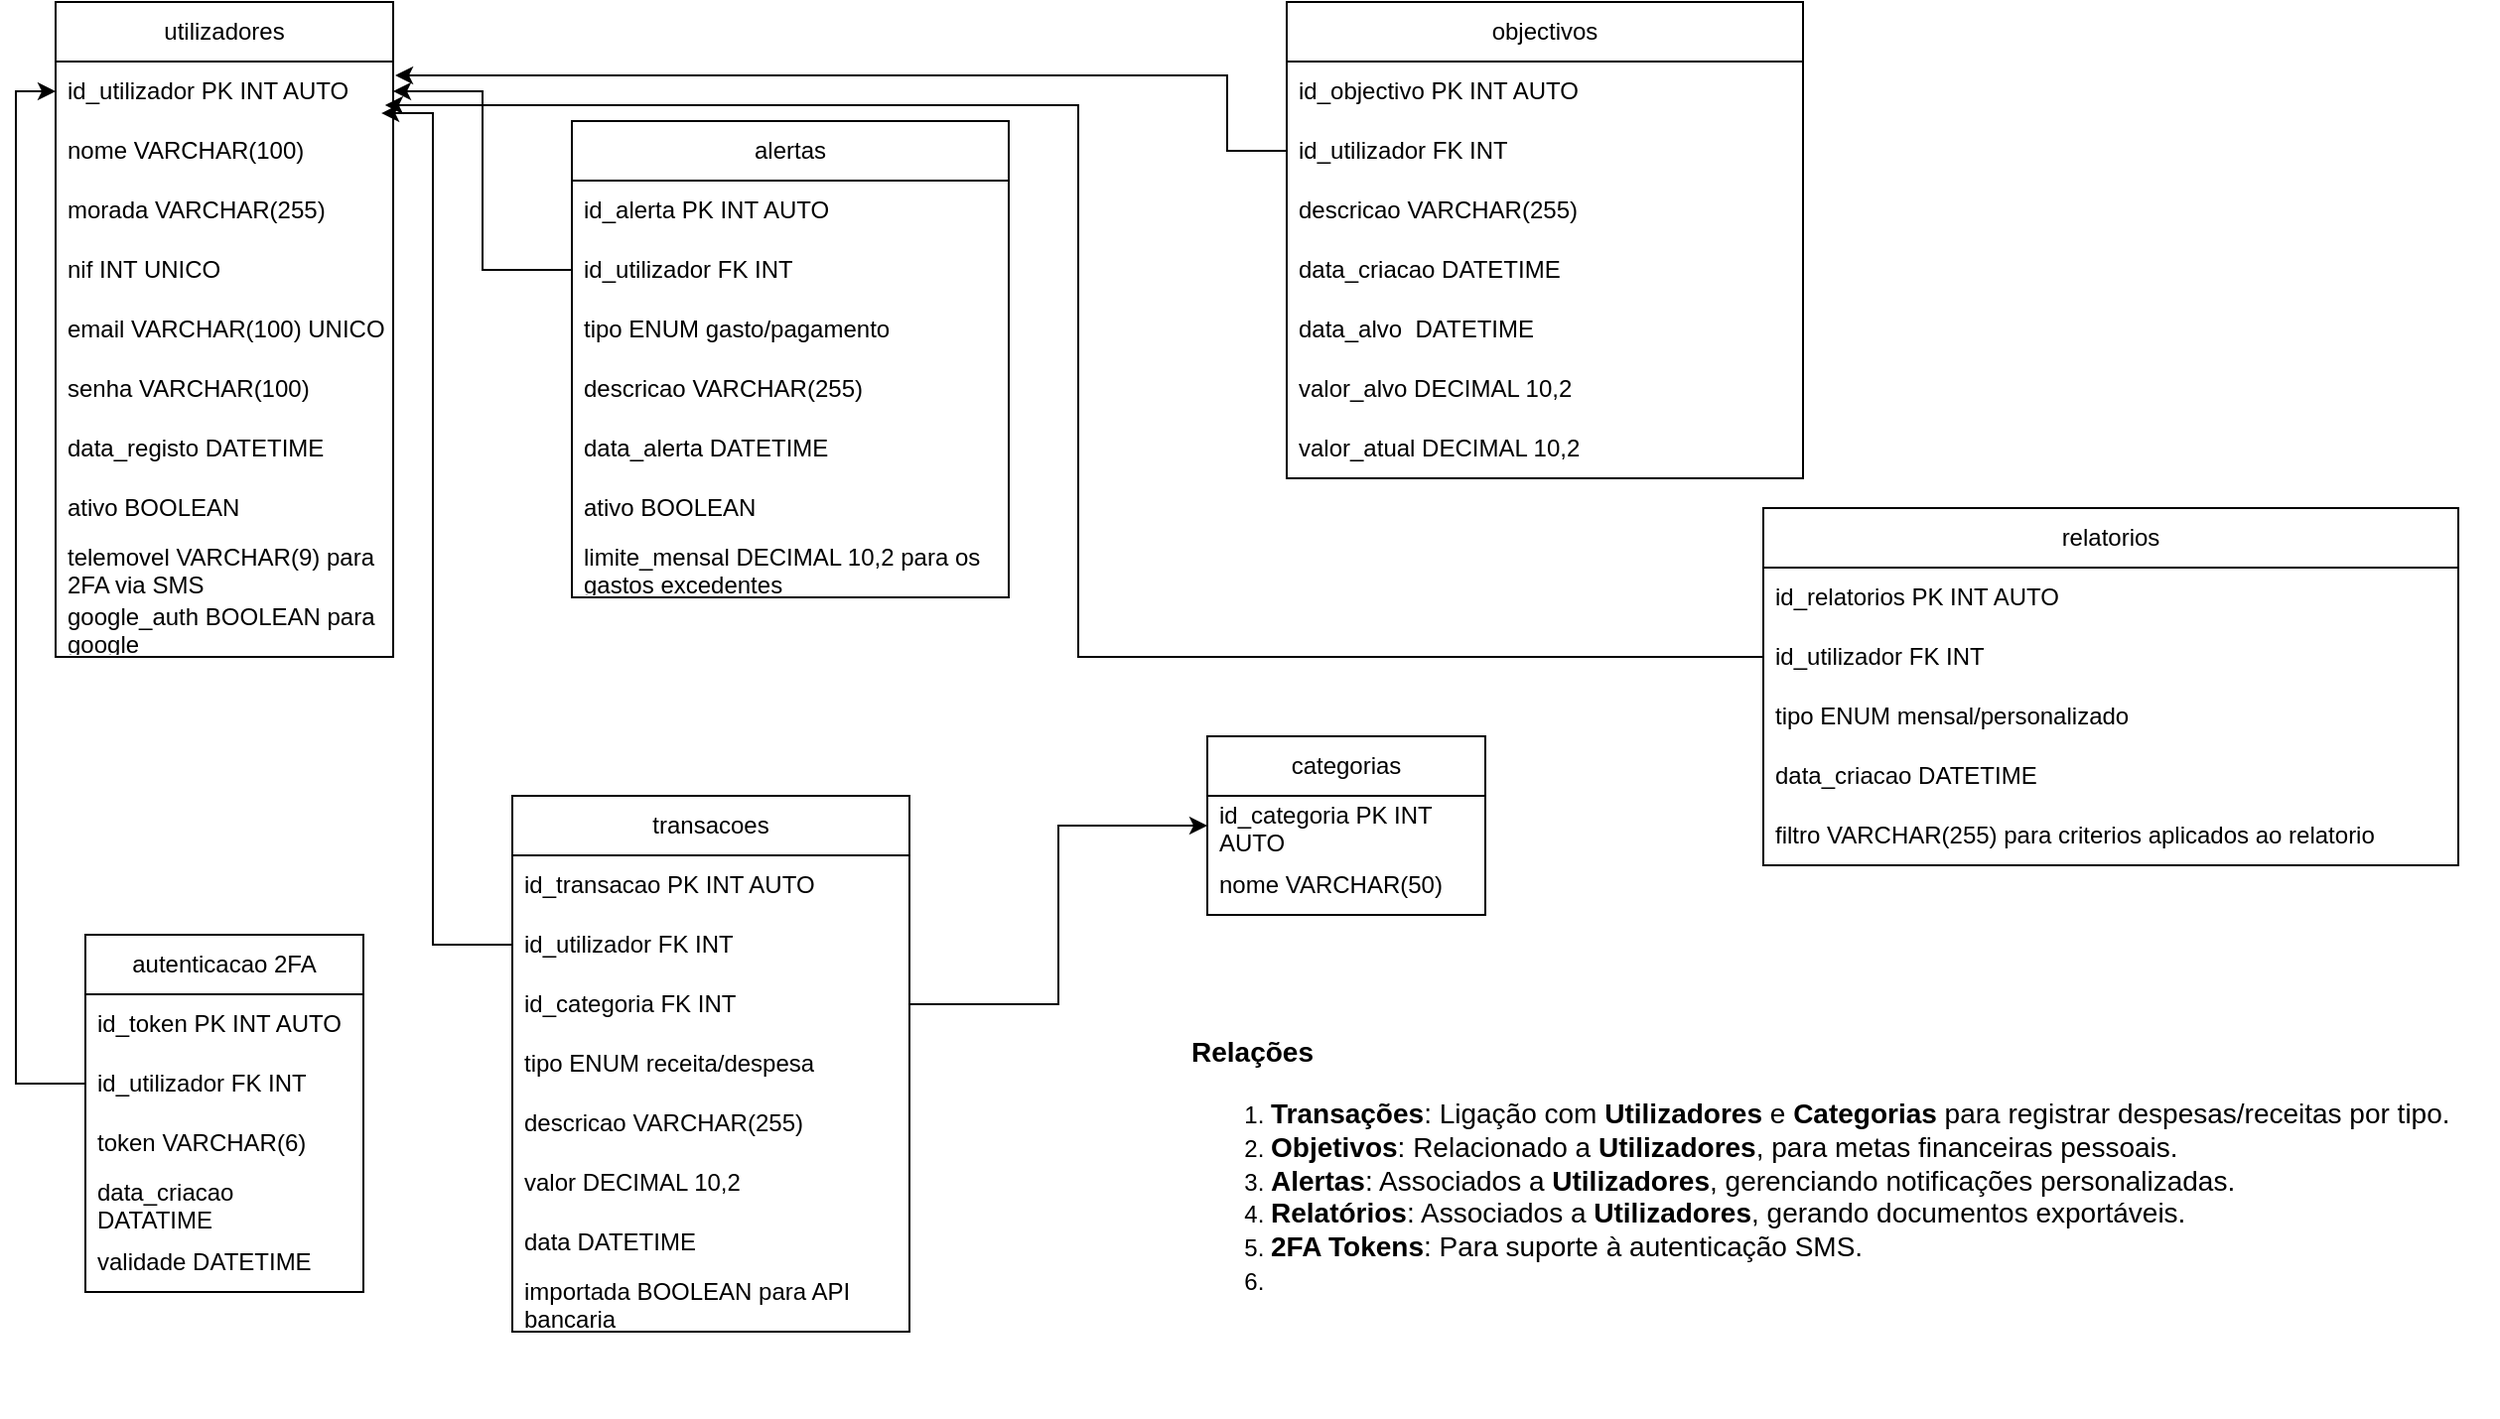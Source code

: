 <mxfile version="24.9.1">
  <diagram name="Page-1" id="Kznwh2YY69J6LxT9FnAD">
    <mxGraphModel dx="2284" dy="754" grid="1" gridSize="10" guides="1" tooltips="1" connect="1" arrows="1" fold="1" page="1" pageScale="1" pageWidth="850" pageHeight="1100" math="0" shadow="0">
      <root>
        <mxCell id="0" />
        <mxCell id="1" parent="0" />
        <mxCell id="x9wWfGpzq1H5aK1w9_-P-1" value="utilizadores" style="swimlane;fontStyle=0;childLayout=stackLayout;horizontal=1;startSize=30;horizontalStack=0;resizeParent=1;resizeParentMax=0;resizeLast=0;collapsible=1;marginBottom=0;whiteSpace=wrap;html=1;" vertex="1" parent="1">
          <mxGeometry x="20" y="20" width="170" height="330" as="geometry" />
        </mxCell>
        <mxCell id="x9wWfGpzq1H5aK1w9_-P-2" value="id_utilizador PK INT AUTO" style="text;strokeColor=none;fillColor=none;align=left;verticalAlign=middle;spacingLeft=4;spacingRight=4;overflow=hidden;points=[[0,0.5],[1,0.5]];portConstraint=eastwest;rotatable=0;whiteSpace=wrap;html=1;" vertex="1" parent="x9wWfGpzq1H5aK1w9_-P-1">
          <mxGeometry y="30" width="170" height="30" as="geometry" />
        </mxCell>
        <mxCell id="x9wWfGpzq1H5aK1w9_-P-3" value="nome VARCHAR(100)" style="text;strokeColor=none;fillColor=none;align=left;verticalAlign=middle;spacingLeft=4;spacingRight=4;overflow=hidden;points=[[0,0.5],[1,0.5]];portConstraint=eastwest;rotatable=0;whiteSpace=wrap;html=1;" vertex="1" parent="x9wWfGpzq1H5aK1w9_-P-1">
          <mxGeometry y="60" width="170" height="30" as="geometry" />
        </mxCell>
        <mxCell id="x9wWfGpzq1H5aK1w9_-P-4" value="morada VARCHAR(255)" style="text;strokeColor=none;fillColor=none;align=left;verticalAlign=middle;spacingLeft=4;spacingRight=4;overflow=hidden;points=[[0,0.5],[1,0.5]];portConstraint=eastwest;rotatable=0;whiteSpace=wrap;html=1;" vertex="1" parent="x9wWfGpzq1H5aK1w9_-P-1">
          <mxGeometry y="90" width="170" height="30" as="geometry" />
        </mxCell>
        <mxCell id="x9wWfGpzq1H5aK1w9_-P-17" value="nif INT UNICO" style="text;strokeColor=none;fillColor=none;align=left;verticalAlign=middle;spacingLeft=4;spacingRight=4;overflow=hidden;points=[[0,0.5],[1,0.5]];portConstraint=eastwest;rotatable=0;whiteSpace=wrap;html=1;" vertex="1" parent="x9wWfGpzq1H5aK1w9_-P-1">
          <mxGeometry y="120" width="170" height="30" as="geometry" />
        </mxCell>
        <mxCell id="x9wWfGpzq1H5aK1w9_-P-18" value="email VARCHAR(100) UNICO" style="text;strokeColor=none;fillColor=none;align=left;verticalAlign=middle;spacingLeft=4;spacingRight=4;overflow=hidden;points=[[0,0.5],[1,0.5]];portConstraint=eastwest;rotatable=0;whiteSpace=wrap;html=1;" vertex="1" parent="x9wWfGpzq1H5aK1w9_-P-1">
          <mxGeometry y="150" width="170" height="30" as="geometry" />
        </mxCell>
        <mxCell id="x9wWfGpzq1H5aK1w9_-P-19" value="senha VARCHAR(100)" style="text;strokeColor=none;fillColor=none;align=left;verticalAlign=middle;spacingLeft=4;spacingRight=4;overflow=hidden;points=[[0,0.5],[1,0.5]];portConstraint=eastwest;rotatable=0;whiteSpace=wrap;html=1;" vertex="1" parent="x9wWfGpzq1H5aK1w9_-P-1">
          <mxGeometry y="180" width="170" height="30" as="geometry" />
        </mxCell>
        <mxCell id="x9wWfGpzq1H5aK1w9_-P-20" value="data_registo DATETIME" style="text;strokeColor=none;fillColor=none;align=left;verticalAlign=middle;spacingLeft=4;spacingRight=4;overflow=hidden;points=[[0,0.5],[1,0.5]];portConstraint=eastwest;rotatable=0;whiteSpace=wrap;html=1;" vertex="1" parent="x9wWfGpzq1H5aK1w9_-P-1">
          <mxGeometry y="210" width="170" height="30" as="geometry" />
        </mxCell>
        <mxCell id="x9wWfGpzq1H5aK1w9_-P-21" value="ativo BOOLEAN" style="text;strokeColor=none;fillColor=none;align=left;verticalAlign=middle;spacingLeft=4;spacingRight=4;overflow=hidden;points=[[0,0.5],[1,0.5]];portConstraint=eastwest;rotatable=0;whiteSpace=wrap;html=1;" vertex="1" parent="x9wWfGpzq1H5aK1w9_-P-1">
          <mxGeometry y="240" width="170" height="30" as="geometry" />
        </mxCell>
        <mxCell id="x9wWfGpzq1H5aK1w9_-P-30" value="telemovel VARCHAR(9) para 2FA via SMS" style="text;strokeColor=none;fillColor=none;align=left;verticalAlign=middle;spacingLeft=4;spacingRight=4;overflow=hidden;points=[[0,0.5],[1,0.5]];portConstraint=eastwest;rotatable=0;whiteSpace=wrap;html=1;" vertex="1" parent="x9wWfGpzq1H5aK1w9_-P-1">
          <mxGeometry y="270" width="170" height="30" as="geometry" />
        </mxCell>
        <mxCell id="x9wWfGpzq1H5aK1w9_-P-31" value="google_auth BOOLEAN para google" style="text;strokeColor=none;fillColor=none;align=left;verticalAlign=middle;spacingLeft=4;spacingRight=4;overflow=hidden;points=[[0,0.5],[1,0.5]];portConstraint=eastwest;rotatable=0;whiteSpace=wrap;html=1;" vertex="1" parent="x9wWfGpzq1H5aK1w9_-P-1">
          <mxGeometry y="300" width="170" height="30" as="geometry" />
        </mxCell>
        <mxCell id="x9wWfGpzq1H5aK1w9_-P-5" value="transacoes" style="swimlane;fontStyle=0;childLayout=stackLayout;horizontal=1;startSize=30;horizontalStack=0;resizeParent=1;resizeParentMax=0;resizeLast=0;collapsible=1;marginBottom=0;whiteSpace=wrap;html=1;" vertex="1" parent="1">
          <mxGeometry x="250" y="420" width="200" height="270" as="geometry" />
        </mxCell>
        <mxCell id="x9wWfGpzq1H5aK1w9_-P-6" value="id_transacao PK INT AUTO" style="text;strokeColor=none;fillColor=none;align=left;verticalAlign=middle;spacingLeft=4;spacingRight=4;overflow=hidden;points=[[0,0.5],[1,0.5]];portConstraint=eastwest;rotatable=0;whiteSpace=wrap;html=1;" vertex="1" parent="x9wWfGpzq1H5aK1w9_-P-5">
          <mxGeometry y="30" width="200" height="30" as="geometry" />
        </mxCell>
        <mxCell id="x9wWfGpzq1H5aK1w9_-P-7" value="id_utilizador FK INT" style="text;strokeColor=none;fillColor=none;align=left;verticalAlign=middle;spacingLeft=4;spacingRight=4;overflow=hidden;points=[[0,0.5],[1,0.5]];portConstraint=eastwest;rotatable=0;whiteSpace=wrap;html=1;" vertex="1" parent="x9wWfGpzq1H5aK1w9_-P-5">
          <mxGeometry y="60" width="200" height="30" as="geometry" />
        </mxCell>
        <mxCell id="x9wWfGpzq1H5aK1w9_-P-8" value="id_categoria FK INT" style="text;strokeColor=none;fillColor=none;align=left;verticalAlign=middle;spacingLeft=4;spacingRight=4;overflow=hidden;points=[[0,0.5],[1,0.5]];portConstraint=eastwest;rotatable=0;whiteSpace=wrap;html=1;" vertex="1" parent="x9wWfGpzq1H5aK1w9_-P-5">
          <mxGeometry y="90" width="200" height="30" as="geometry" />
        </mxCell>
        <mxCell id="x9wWfGpzq1H5aK1w9_-P-34" value="tipo ENUM receita/despesa" style="text;strokeColor=none;fillColor=none;align=left;verticalAlign=middle;spacingLeft=4;spacingRight=4;overflow=hidden;points=[[0,0.5],[1,0.5]];portConstraint=eastwest;rotatable=0;whiteSpace=wrap;html=1;" vertex="1" parent="x9wWfGpzq1H5aK1w9_-P-5">
          <mxGeometry y="120" width="200" height="30" as="geometry" />
        </mxCell>
        <mxCell id="x9wWfGpzq1H5aK1w9_-P-35" value="descricao VARCHAR(255)" style="text;strokeColor=none;fillColor=none;align=left;verticalAlign=middle;spacingLeft=4;spacingRight=4;overflow=hidden;points=[[0,0.5],[1,0.5]];portConstraint=eastwest;rotatable=0;whiteSpace=wrap;html=1;" vertex="1" parent="x9wWfGpzq1H5aK1w9_-P-5">
          <mxGeometry y="150" width="200" height="30" as="geometry" />
        </mxCell>
        <mxCell id="x9wWfGpzq1H5aK1w9_-P-36" value="valor DECIMAL 10,2" style="text;strokeColor=none;fillColor=none;align=left;verticalAlign=middle;spacingLeft=4;spacingRight=4;overflow=hidden;points=[[0,0.5],[1,0.5]];portConstraint=eastwest;rotatable=0;whiteSpace=wrap;html=1;" vertex="1" parent="x9wWfGpzq1H5aK1w9_-P-5">
          <mxGeometry y="180" width="200" height="30" as="geometry" />
        </mxCell>
        <mxCell id="x9wWfGpzq1H5aK1w9_-P-37" value="data DATETIME" style="text;strokeColor=none;fillColor=none;align=left;verticalAlign=middle;spacingLeft=4;spacingRight=4;overflow=hidden;points=[[0,0.5],[1,0.5]];portConstraint=eastwest;rotatable=0;whiteSpace=wrap;html=1;" vertex="1" parent="x9wWfGpzq1H5aK1w9_-P-5">
          <mxGeometry y="210" width="200" height="30" as="geometry" />
        </mxCell>
        <mxCell id="x9wWfGpzq1H5aK1w9_-P-38" value="importada BOOLEAN para API bancaria" style="text;strokeColor=none;fillColor=none;align=left;verticalAlign=middle;spacingLeft=4;spacingRight=4;overflow=hidden;points=[[0,0.5],[1,0.5]];portConstraint=eastwest;rotatable=0;whiteSpace=wrap;html=1;" vertex="1" parent="x9wWfGpzq1H5aK1w9_-P-5">
          <mxGeometry y="240" width="200" height="30" as="geometry" />
        </mxCell>
        <mxCell id="x9wWfGpzq1H5aK1w9_-P-9" value="categorias" style="swimlane;fontStyle=0;childLayout=stackLayout;horizontal=1;startSize=30;horizontalStack=0;resizeParent=1;resizeParentMax=0;resizeLast=0;collapsible=1;marginBottom=0;whiteSpace=wrap;html=1;" vertex="1" parent="1">
          <mxGeometry x="600" y="390" width="140" height="90" as="geometry" />
        </mxCell>
        <mxCell id="x9wWfGpzq1H5aK1w9_-P-10" value="id_categoria PK INT AUTO" style="text;strokeColor=none;fillColor=none;align=left;verticalAlign=middle;spacingLeft=4;spacingRight=4;overflow=hidden;points=[[0,0.5],[1,0.5]];portConstraint=eastwest;rotatable=0;whiteSpace=wrap;html=1;" vertex="1" parent="x9wWfGpzq1H5aK1w9_-P-9">
          <mxGeometry y="30" width="140" height="30" as="geometry" />
        </mxCell>
        <mxCell id="x9wWfGpzq1H5aK1w9_-P-11" value="nome VARCHAR(50)" style="text;strokeColor=none;fillColor=none;align=left;verticalAlign=middle;spacingLeft=4;spacingRight=4;overflow=hidden;points=[[0,0.5],[1,0.5]];portConstraint=eastwest;rotatable=0;whiteSpace=wrap;html=1;" vertex="1" parent="x9wWfGpzq1H5aK1w9_-P-9">
          <mxGeometry y="60" width="140" height="30" as="geometry" />
        </mxCell>
        <mxCell id="x9wWfGpzq1H5aK1w9_-P-13" value="alertas" style="swimlane;fontStyle=0;childLayout=stackLayout;horizontal=1;startSize=30;horizontalStack=0;resizeParent=1;resizeParentMax=0;resizeLast=0;collapsible=1;marginBottom=0;whiteSpace=wrap;html=1;" vertex="1" parent="1">
          <mxGeometry x="280" y="80" width="220" height="240" as="geometry" />
        </mxCell>
        <mxCell id="x9wWfGpzq1H5aK1w9_-P-14" value="id_alerta PK INT AUTO" style="text;strokeColor=none;fillColor=none;align=left;verticalAlign=middle;spacingLeft=4;spacingRight=4;overflow=hidden;points=[[0,0.5],[1,0.5]];portConstraint=eastwest;rotatable=0;whiteSpace=wrap;html=1;" vertex="1" parent="x9wWfGpzq1H5aK1w9_-P-13">
          <mxGeometry y="30" width="220" height="30" as="geometry" />
        </mxCell>
        <mxCell id="x9wWfGpzq1H5aK1w9_-P-15" value="id_utilizador FK INT" style="text;strokeColor=none;fillColor=none;align=left;verticalAlign=middle;spacingLeft=4;spacingRight=4;overflow=hidden;points=[[0,0.5],[1,0.5]];portConstraint=eastwest;rotatable=0;whiteSpace=wrap;html=1;" vertex="1" parent="x9wWfGpzq1H5aK1w9_-P-13">
          <mxGeometry y="60" width="220" height="30" as="geometry" />
        </mxCell>
        <mxCell id="x9wWfGpzq1H5aK1w9_-P-16" value="tipo ENUM gasto/pagamento" style="text;strokeColor=none;fillColor=none;align=left;verticalAlign=middle;spacingLeft=4;spacingRight=4;overflow=hidden;points=[[0,0.5],[1,0.5]];portConstraint=eastwest;rotatable=0;whiteSpace=wrap;html=1;" vertex="1" parent="x9wWfGpzq1H5aK1w9_-P-13">
          <mxGeometry y="90" width="220" height="30" as="geometry" />
        </mxCell>
        <mxCell id="x9wWfGpzq1H5aK1w9_-P-23" value="descricao VARCHAR(255)" style="text;strokeColor=none;fillColor=none;align=left;verticalAlign=middle;spacingLeft=4;spacingRight=4;overflow=hidden;points=[[0,0.5],[1,0.5]];portConstraint=eastwest;rotatable=0;whiteSpace=wrap;html=1;" vertex="1" parent="x9wWfGpzq1H5aK1w9_-P-13">
          <mxGeometry y="120" width="220" height="30" as="geometry" />
        </mxCell>
        <mxCell id="x9wWfGpzq1H5aK1w9_-P-24" value="data_alerta DATETIME" style="text;strokeColor=none;fillColor=none;align=left;verticalAlign=middle;spacingLeft=4;spacingRight=4;overflow=hidden;points=[[0,0.5],[1,0.5]];portConstraint=eastwest;rotatable=0;whiteSpace=wrap;html=1;" vertex="1" parent="x9wWfGpzq1H5aK1w9_-P-13">
          <mxGeometry y="150" width="220" height="30" as="geometry" />
        </mxCell>
        <mxCell id="x9wWfGpzq1H5aK1w9_-P-25" value="ativo BOOLEAN" style="text;strokeColor=none;fillColor=none;align=left;verticalAlign=middle;spacingLeft=4;spacingRight=4;overflow=hidden;points=[[0,0.5],[1,0.5]];portConstraint=eastwest;rotatable=0;whiteSpace=wrap;html=1;" vertex="1" parent="x9wWfGpzq1H5aK1w9_-P-13">
          <mxGeometry y="180" width="220" height="30" as="geometry" />
        </mxCell>
        <mxCell id="x9wWfGpzq1H5aK1w9_-P-45" value="limite_mensal DECIMAL 10,2 para os gastos excedentes" style="text;strokeColor=none;fillColor=none;align=left;verticalAlign=middle;spacingLeft=4;spacingRight=4;overflow=hidden;points=[[0,0.5],[1,0.5]];portConstraint=eastwest;rotatable=0;whiteSpace=wrap;html=1;" vertex="1" parent="x9wWfGpzq1H5aK1w9_-P-13">
          <mxGeometry y="210" width="220" height="30" as="geometry" />
        </mxCell>
        <mxCell id="x9wWfGpzq1H5aK1w9_-P-26" value="objectivos" style="swimlane;fontStyle=0;childLayout=stackLayout;horizontal=1;startSize=30;horizontalStack=0;resizeParent=1;resizeParentMax=0;resizeLast=0;collapsible=1;marginBottom=0;whiteSpace=wrap;html=1;" vertex="1" parent="1">
          <mxGeometry x="640" y="20" width="260" height="240" as="geometry" />
        </mxCell>
        <mxCell id="x9wWfGpzq1H5aK1w9_-P-27" value="id_objectivo PK INT AUTO" style="text;strokeColor=none;fillColor=none;align=left;verticalAlign=middle;spacingLeft=4;spacingRight=4;overflow=hidden;points=[[0,0.5],[1,0.5]];portConstraint=eastwest;rotatable=0;whiteSpace=wrap;html=1;" vertex="1" parent="x9wWfGpzq1H5aK1w9_-P-26">
          <mxGeometry y="30" width="260" height="30" as="geometry" />
        </mxCell>
        <mxCell id="x9wWfGpzq1H5aK1w9_-P-28" value="&lt;div&gt;id_utilizador FK INT&lt;/div&gt;" style="text;strokeColor=none;fillColor=none;align=left;verticalAlign=middle;spacingLeft=4;spacingRight=4;overflow=hidden;points=[[0,0.5],[1,0.5]];portConstraint=eastwest;rotatable=0;whiteSpace=wrap;html=1;" vertex="1" parent="x9wWfGpzq1H5aK1w9_-P-26">
          <mxGeometry y="60" width="260" height="30" as="geometry" />
        </mxCell>
        <mxCell id="x9wWfGpzq1H5aK1w9_-P-29" value="descricao VARCHAR(255)" style="text;strokeColor=none;fillColor=none;align=left;verticalAlign=middle;spacingLeft=4;spacingRight=4;overflow=hidden;points=[[0,0.5],[1,0.5]];portConstraint=eastwest;rotatable=0;whiteSpace=wrap;html=1;" vertex="1" parent="x9wWfGpzq1H5aK1w9_-P-26">
          <mxGeometry y="90" width="260" height="30" as="geometry" />
        </mxCell>
        <mxCell id="x9wWfGpzq1H5aK1w9_-P-41" value="data_criacao DATETIME" style="text;strokeColor=none;fillColor=none;align=left;verticalAlign=middle;spacingLeft=4;spacingRight=4;overflow=hidden;points=[[0,0.5],[1,0.5]];portConstraint=eastwest;rotatable=0;whiteSpace=wrap;html=1;" vertex="1" parent="x9wWfGpzq1H5aK1w9_-P-26">
          <mxGeometry y="120" width="260" height="30" as="geometry" />
        </mxCell>
        <mxCell id="x9wWfGpzq1H5aK1w9_-P-42" value="data_alvo&amp;nbsp; DATETIME" style="text;strokeColor=none;fillColor=none;align=left;verticalAlign=middle;spacingLeft=4;spacingRight=4;overflow=hidden;points=[[0,0.5],[1,0.5]];portConstraint=eastwest;rotatable=0;whiteSpace=wrap;html=1;" vertex="1" parent="x9wWfGpzq1H5aK1w9_-P-26">
          <mxGeometry y="150" width="260" height="30" as="geometry" />
        </mxCell>
        <mxCell id="x9wWfGpzq1H5aK1w9_-P-43" value="valor_alvo DECIMAL 10,2" style="text;strokeColor=none;fillColor=none;align=left;verticalAlign=middle;spacingLeft=4;spacingRight=4;overflow=hidden;points=[[0,0.5],[1,0.5]];portConstraint=eastwest;rotatable=0;whiteSpace=wrap;html=1;" vertex="1" parent="x9wWfGpzq1H5aK1w9_-P-26">
          <mxGeometry y="180" width="260" height="30" as="geometry" />
        </mxCell>
        <mxCell id="x9wWfGpzq1H5aK1w9_-P-44" value="valor_atual DECIMAL 10,2" style="text;strokeColor=none;fillColor=none;align=left;verticalAlign=middle;spacingLeft=4;spacingRight=4;overflow=hidden;points=[[0,0.5],[1,0.5]];portConstraint=eastwest;rotatable=0;whiteSpace=wrap;html=1;" vertex="1" parent="x9wWfGpzq1H5aK1w9_-P-26">
          <mxGeometry y="210" width="260" height="30" as="geometry" />
        </mxCell>
        <mxCell id="x9wWfGpzq1H5aK1w9_-P-32" style="edgeStyle=orthogonalEdgeStyle;rounded=0;orthogonalLoop=1;jettySize=auto;html=1;exitX=0;exitY=0.5;exitDx=0;exitDy=0;entryX=0.965;entryY=0.867;entryDx=0;entryDy=0;entryPerimeter=0;" edge="1" parent="1" source="x9wWfGpzq1H5aK1w9_-P-7" target="x9wWfGpzq1H5aK1w9_-P-2">
          <mxGeometry relative="1" as="geometry">
            <Array as="points">
              <mxPoint x="210" y="495" />
              <mxPoint x="210" y="76" />
            </Array>
          </mxGeometry>
        </mxCell>
        <mxCell id="x9wWfGpzq1H5aK1w9_-P-33" style="edgeStyle=orthogonalEdgeStyle;rounded=0;orthogonalLoop=1;jettySize=auto;html=1;exitX=1;exitY=0.5;exitDx=0;exitDy=0;entryX=0;entryY=0.5;entryDx=0;entryDy=0;" edge="1" parent="1" source="x9wWfGpzq1H5aK1w9_-P-8" target="x9wWfGpzq1H5aK1w9_-P-10">
          <mxGeometry relative="1" as="geometry" />
        </mxCell>
        <mxCell id="x9wWfGpzq1H5aK1w9_-P-39" style="edgeStyle=orthogonalEdgeStyle;rounded=0;orthogonalLoop=1;jettySize=auto;html=1;exitX=0;exitY=0.5;exitDx=0;exitDy=0;entryX=1.006;entryY=0.233;entryDx=0;entryDy=0;entryPerimeter=0;" edge="1" parent="1" source="x9wWfGpzq1H5aK1w9_-P-28" target="x9wWfGpzq1H5aK1w9_-P-2">
          <mxGeometry relative="1" as="geometry">
            <Array as="points">
              <mxPoint x="610" y="95" />
              <mxPoint x="610" y="57" />
            </Array>
          </mxGeometry>
        </mxCell>
        <mxCell id="x9wWfGpzq1H5aK1w9_-P-40" style="edgeStyle=orthogonalEdgeStyle;rounded=0;orthogonalLoop=1;jettySize=auto;html=1;exitX=0;exitY=0.5;exitDx=0;exitDy=0;" edge="1" parent="1" source="x9wWfGpzq1H5aK1w9_-P-15" target="x9wWfGpzq1H5aK1w9_-P-2">
          <mxGeometry relative="1" as="geometry" />
        </mxCell>
        <mxCell id="x9wWfGpzq1H5aK1w9_-P-46" value="&lt;h3&gt;&lt;font style=&quot;font-size: 14px;&quot;&gt;&lt;strong&gt;Relações&lt;br&gt;&lt;/strong&gt;&lt;/font&gt;&lt;/h3&gt;&lt;ol&gt;&lt;li&gt;&lt;font style=&quot;font-size: 14px;&quot;&gt;&lt;strong&gt;Transações&lt;/strong&gt;: Ligação com &lt;strong&gt;Utilizadores&lt;/strong&gt; e &lt;strong&gt;Categorias&lt;/strong&gt; para registrar despesas/receitas por tipo.&lt;/font&gt;&lt;/li&gt;&lt;li&gt;&lt;font style=&quot;font-size: 14px;&quot;&gt;&lt;strong&gt;Objetivos&lt;/strong&gt;: Relacionado a &lt;strong&gt;Utilizadores&lt;/strong&gt;, para metas financeiras pessoais.&lt;/font&gt;&lt;/li&gt;&lt;li&gt;&lt;font style=&quot;font-size: 14px;&quot;&gt;&lt;strong&gt;Alertas&lt;/strong&gt;: Associados a &lt;strong&gt;Utilizadores&lt;/strong&gt;, gerenciando notificações personalizadas.&lt;/font&gt;&lt;/li&gt;&lt;li&gt;&lt;font style=&quot;font-size: 14px;&quot;&gt;&lt;strong&gt;Relatórios&lt;/strong&gt;: Associados a &lt;strong&gt;Utilizadores&lt;/strong&gt;, gerando documentos exportáveis.&lt;/font&gt;&lt;/li&gt;&lt;li&gt;&lt;font style=&quot;font-size: 14px;&quot;&gt;&lt;strong&gt;2FA Tokens&lt;/strong&gt;: Para suporte à autenticação SMS.&lt;/font&gt;&lt;/li&gt;&lt;li&gt;&lt;font style=&quot;font-size: 14px;&quot;&gt;&lt;br&gt;&lt;/font&gt;&lt;/li&gt;&lt;/ol&gt;" style="text;html=1;whiteSpace=wrap;overflow=hidden;rounded=0;" vertex="1" parent="1">
          <mxGeometry x="590" y="520" width="660" height="210" as="geometry" />
        </mxCell>
        <mxCell id="x9wWfGpzq1H5aK1w9_-P-47" value="autenticacao 2FA" style="swimlane;fontStyle=0;childLayout=stackLayout;horizontal=1;startSize=30;horizontalStack=0;resizeParent=1;resizeParentMax=0;resizeLast=0;collapsible=1;marginBottom=0;whiteSpace=wrap;html=1;" vertex="1" parent="1">
          <mxGeometry x="35" y="490" width="140" height="180" as="geometry" />
        </mxCell>
        <mxCell id="x9wWfGpzq1H5aK1w9_-P-48" value="id_token PK INT AUTO" style="text;strokeColor=none;fillColor=none;align=left;verticalAlign=middle;spacingLeft=4;spacingRight=4;overflow=hidden;points=[[0,0.5],[1,0.5]];portConstraint=eastwest;rotatable=0;whiteSpace=wrap;html=1;" vertex="1" parent="x9wWfGpzq1H5aK1w9_-P-47">
          <mxGeometry y="30" width="140" height="30" as="geometry" />
        </mxCell>
        <mxCell id="x9wWfGpzq1H5aK1w9_-P-49" value="id_utilizador FK INT" style="text;strokeColor=none;fillColor=none;align=left;verticalAlign=middle;spacingLeft=4;spacingRight=4;overflow=hidden;points=[[0,0.5],[1,0.5]];portConstraint=eastwest;rotatable=0;whiteSpace=wrap;html=1;" vertex="1" parent="x9wWfGpzq1H5aK1w9_-P-47">
          <mxGeometry y="60" width="140" height="30" as="geometry" />
        </mxCell>
        <mxCell id="x9wWfGpzq1H5aK1w9_-P-50" value="token VARCHAR(6)" style="text;strokeColor=none;fillColor=none;align=left;verticalAlign=middle;spacingLeft=4;spacingRight=4;overflow=hidden;points=[[0,0.5],[1,0.5]];portConstraint=eastwest;rotatable=0;whiteSpace=wrap;html=1;" vertex="1" parent="x9wWfGpzq1H5aK1w9_-P-47">
          <mxGeometry y="90" width="140" height="30" as="geometry" />
        </mxCell>
        <mxCell id="x9wWfGpzq1H5aK1w9_-P-51" value="data_criacao DATATIME" style="text;strokeColor=none;fillColor=none;align=left;verticalAlign=middle;spacingLeft=4;spacingRight=4;overflow=hidden;points=[[0,0.5],[1,0.5]];portConstraint=eastwest;rotatable=0;whiteSpace=wrap;html=1;" vertex="1" parent="x9wWfGpzq1H5aK1w9_-P-47">
          <mxGeometry y="120" width="140" height="30" as="geometry" />
        </mxCell>
        <mxCell id="x9wWfGpzq1H5aK1w9_-P-52" value="validade DATETIME" style="text;strokeColor=none;fillColor=none;align=left;verticalAlign=middle;spacingLeft=4;spacingRight=4;overflow=hidden;points=[[0,0.5],[1,0.5]];portConstraint=eastwest;rotatable=0;whiteSpace=wrap;html=1;" vertex="1" parent="x9wWfGpzq1H5aK1w9_-P-47">
          <mxGeometry y="150" width="140" height="30" as="geometry" />
        </mxCell>
        <mxCell id="x9wWfGpzq1H5aK1w9_-P-53" style="edgeStyle=orthogonalEdgeStyle;rounded=0;orthogonalLoop=1;jettySize=auto;html=1;exitX=0;exitY=0.5;exitDx=0;exitDy=0;entryX=0;entryY=0.5;entryDx=0;entryDy=0;" edge="1" parent="1" source="x9wWfGpzq1H5aK1w9_-P-49" target="x9wWfGpzq1H5aK1w9_-P-2">
          <mxGeometry relative="1" as="geometry" />
        </mxCell>
        <mxCell id="x9wWfGpzq1H5aK1w9_-P-54" value="relatorios" style="swimlane;fontStyle=0;childLayout=stackLayout;horizontal=1;startSize=30;horizontalStack=0;resizeParent=1;resizeParentMax=0;resizeLast=0;collapsible=1;marginBottom=0;whiteSpace=wrap;html=1;" vertex="1" parent="1">
          <mxGeometry x="880" y="275" width="350" height="180" as="geometry" />
        </mxCell>
        <mxCell id="x9wWfGpzq1H5aK1w9_-P-55" value="id_relatorios PK INT AUTO" style="text;strokeColor=none;fillColor=none;align=left;verticalAlign=middle;spacingLeft=4;spacingRight=4;overflow=hidden;points=[[0,0.5],[1,0.5]];portConstraint=eastwest;rotatable=0;whiteSpace=wrap;html=1;" vertex="1" parent="x9wWfGpzq1H5aK1w9_-P-54">
          <mxGeometry y="30" width="350" height="30" as="geometry" />
        </mxCell>
        <mxCell id="x9wWfGpzq1H5aK1w9_-P-56" value="id_utilizador FK INT " style="text;strokeColor=none;fillColor=none;align=left;verticalAlign=middle;spacingLeft=4;spacingRight=4;overflow=hidden;points=[[0,0.5],[1,0.5]];portConstraint=eastwest;rotatable=0;whiteSpace=wrap;html=1;" vertex="1" parent="x9wWfGpzq1H5aK1w9_-P-54">
          <mxGeometry y="60" width="350" height="30" as="geometry" />
        </mxCell>
        <mxCell id="x9wWfGpzq1H5aK1w9_-P-57" value="tipo ENUM mensal/personalizado" style="text;strokeColor=none;fillColor=none;align=left;verticalAlign=middle;spacingLeft=4;spacingRight=4;overflow=hidden;points=[[0,0.5],[1,0.5]];portConstraint=eastwest;rotatable=0;whiteSpace=wrap;html=1;" vertex="1" parent="x9wWfGpzq1H5aK1w9_-P-54">
          <mxGeometry y="90" width="350" height="30" as="geometry" />
        </mxCell>
        <mxCell id="x9wWfGpzq1H5aK1w9_-P-59" value="data_criacao DATETIME" style="text;strokeColor=none;fillColor=none;align=left;verticalAlign=middle;spacingLeft=4;spacingRight=4;overflow=hidden;points=[[0,0.5],[1,0.5]];portConstraint=eastwest;rotatable=0;whiteSpace=wrap;html=1;" vertex="1" parent="x9wWfGpzq1H5aK1w9_-P-54">
          <mxGeometry y="120" width="350" height="30" as="geometry" />
        </mxCell>
        <mxCell id="x9wWfGpzq1H5aK1w9_-P-60" value="filtro VARCHAR(255) para criterios aplicados ao relatorio" style="text;strokeColor=none;fillColor=none;align=left;verticalAlign=middle;spacingLeft=4;spacingRight=4;overflow=hidden;points=[[0,0.5],[1,0.5]];portConstraint=eastwest;rotatable=0;whiteSpace=wrap;html=1;" vertex="1" parent="x9wWfGpzq1H5aK1w9_-P-54">
          <mxGeometry y="150" width="350" height="30" as="geometry" />
        </mxCell>
        <mxCell id="x9wWfGpzq1H5aK1w9_-P-58" style="edgeStyle=orthogonalEdgeStyle;rounded=0;orthogonalLoop=1;jettySize=auto;html=1;exitX=0;exitY=0.5;exitDx=0;exitDy=0;entryX=0.976;entryY=0.733;entryDx=0;entryDy=0;entryPerimeter=0;" edge="1" parent="1" source="x9wWfGpzq1H5aK1w9_-P-56" target="x9wWfGpzq1H5aK1w9_-P-2">
          <mxGeometry relative="1" as="geometry" />
        </mxCell>
      </root>
    </mxGraphModel>
  </diagram>
</mxfile>
